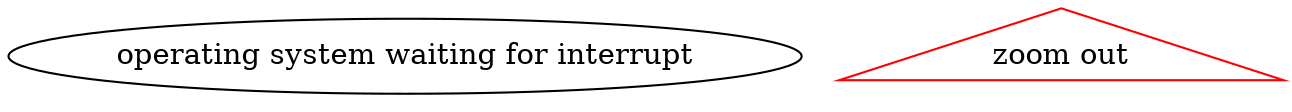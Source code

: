 strict digraph {
	graph [compound=true];
	node [label="\N"];
	operating_system_waiting_for_interrupt	[label="operating system waiting for interrupt"];
	"zoom out"	[color=red,
		href="single_layer_0_top.svg",
		shape=triangle];
}
